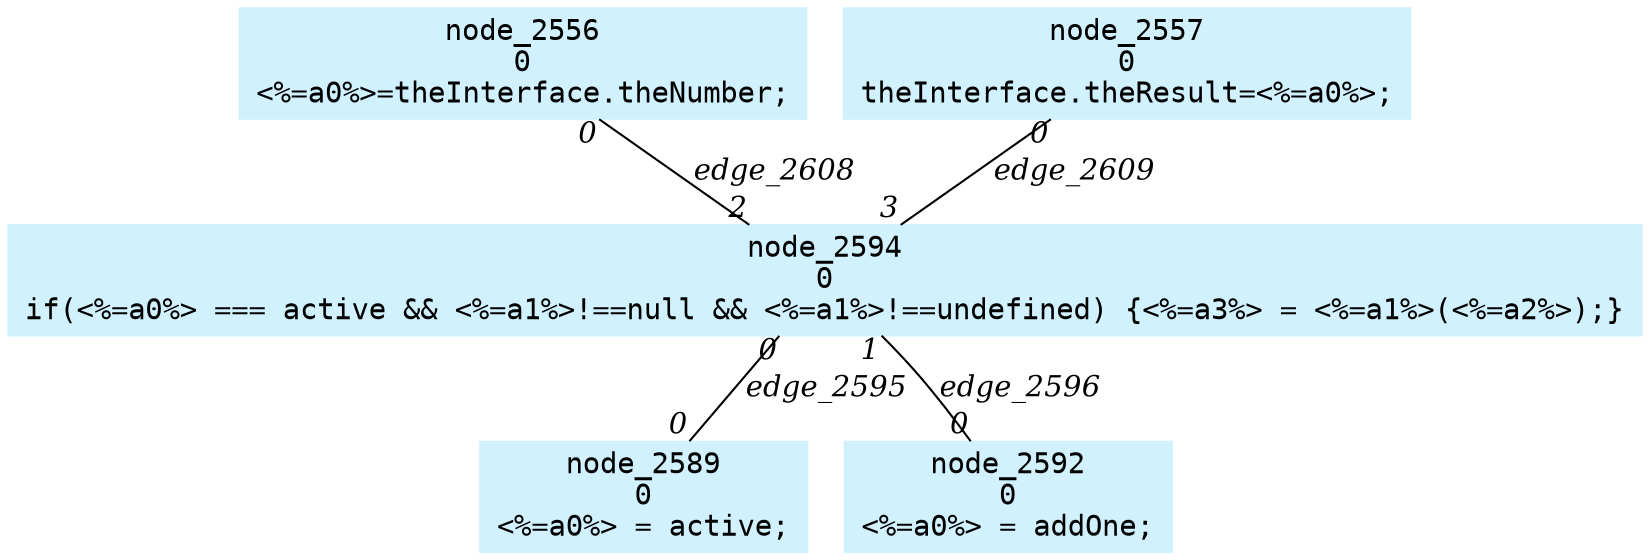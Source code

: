 digraph g{node_2556 [shape=box, style=filled, color="#d1f1ff", fontname="Courier", label="node_2556
0
<%=a0%>=theInterface.theNumber;
" ]
node_2557 [shape=box, style=filled, color="#d1f1ff", fontname="Courier", label="node_2557
0
theInterface.theResult=<%=a0%>;
" ]
node_2589 [shape=box, style=filled, color="#d1f1ff", fontname="Courier", label="node_2589
0
<%=a0%> = active;
" ]
node_2592 [shape=box, style=filled, color="#d1f1ff", fontname="Courier", label="node_2592
0
<%=a0%> = addOne;
" ]
node_2594 [shape=box, style=filled, color="#d1f1ff", fontname="Courier", label="node_2594
0
if(<%=a0%> === active && <%=a1%>!==null && <%=a1%>!==undefined) {<%=a3%> = <%=a1%>(<%=a2%>);}
" ]
node_2594 -> node_2589 [dir=none, arrowHead=none, fontname="Times-Italic", label="edge_2595",  headlabel="0", taillabel="0" ]
node_2594 -> node_2592 [dir=none, arrowHead=none, fontname="Times-Italic", label="edge_2596",  headlabel="0", taillabel="1" ]
node_2556 -> node_2594 [dir=none, arrowHead=none, fontname="Times-Italic", label="edge_2608",  headlabel="2", taillabel="0" ]
node_2557 -> node_2594 [dir=none, arrowHead=none, fontname="Times-Italic", label="edge_2609",  headlabel="3", taillabel="0" ]
}